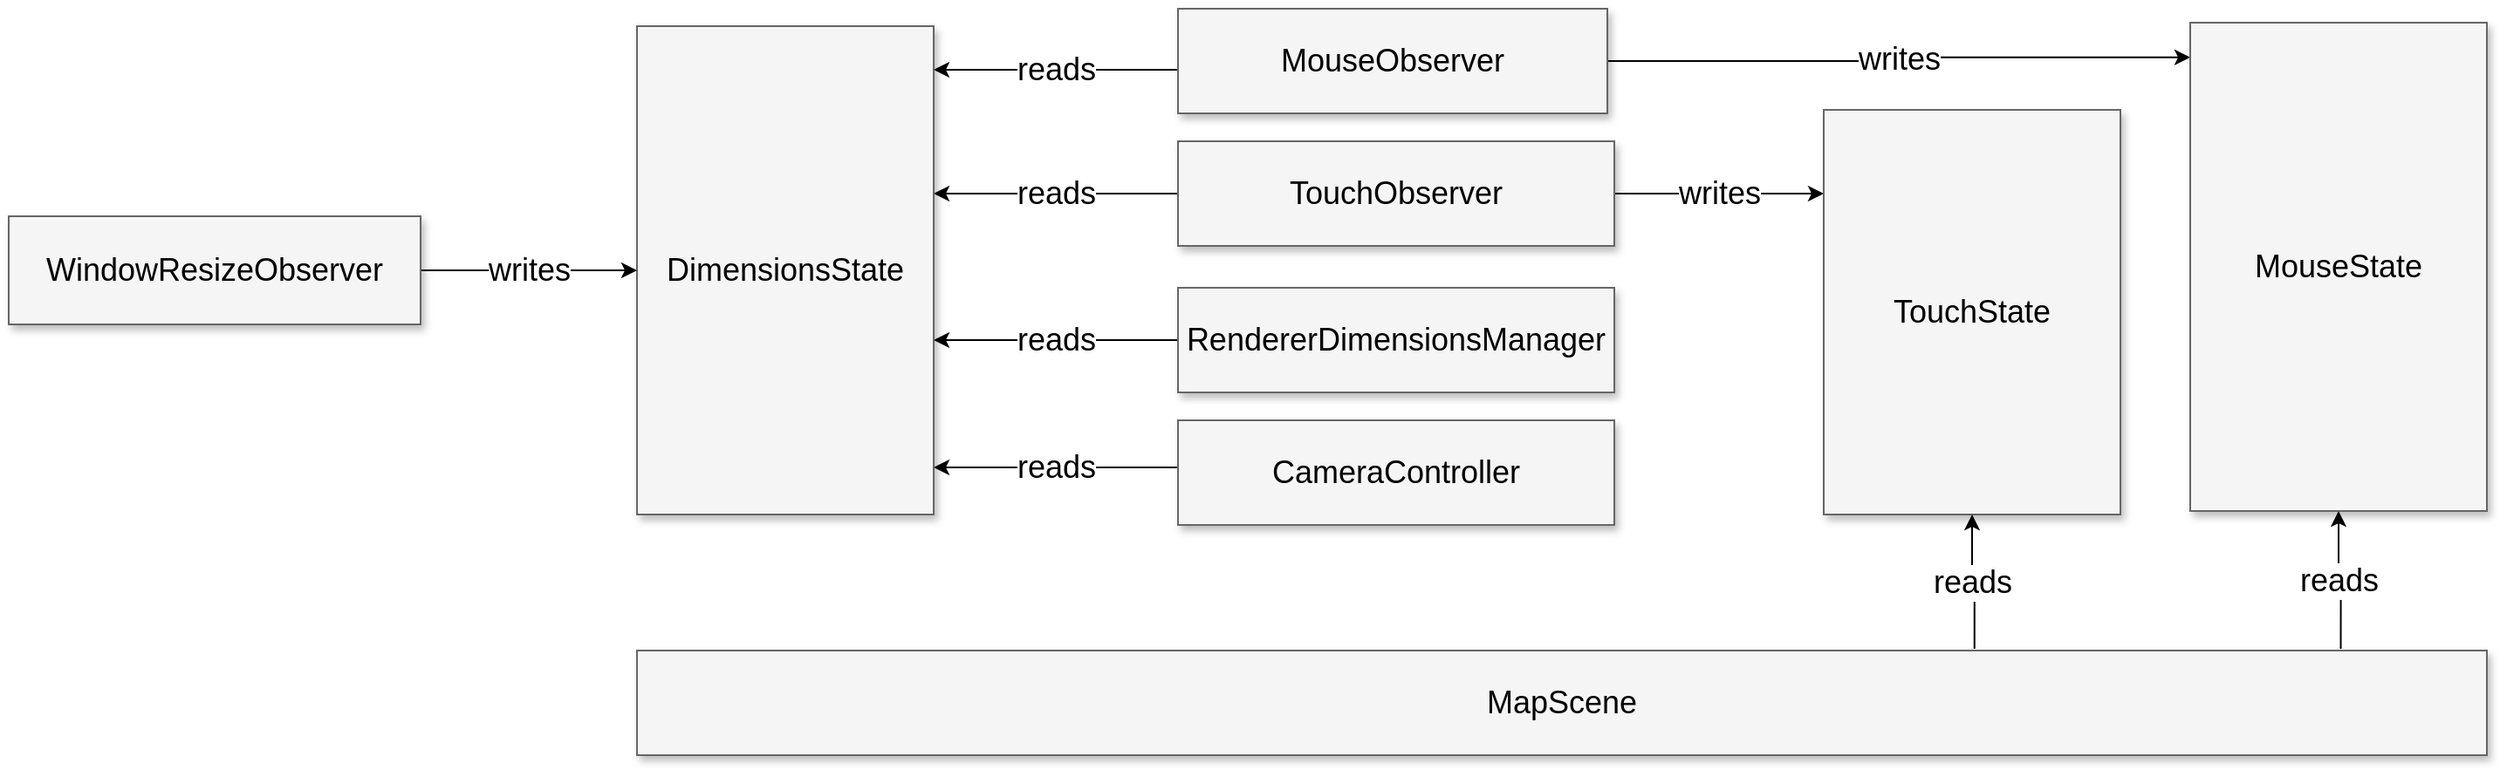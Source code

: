 <mxfile version="14.4.3" type="device"><diagram name="Page-1" id="90a13364-a465-7bf4-72fc-28e22215d7a0"><mxGraphModel dx="2046" dy="1197" grid="1" gridSize="10" guides="1" tooltips="1" connect="1" arrows="1" fold="1" page="1" pageScale="1.5" pageWidth="1169" pageHeight="826" background="#ffffff" math="0" shadow="0"><root><mxCell id="0" style=";html=1;"/><mxCell id="1" style=";html=1;" parent="0"/><mxCell id="3a17f1ce550125da-13" value="reads" style="edgeStyle=elbowEdgeStyle;rounded=0;html=1;startArrow=classic;startFill=1;jettySize=auto;orthogonalLoop=1;fontSize=18;elbow=vertical;endArrow=none;endFill=0;" parent="1" source="3a17f1ce550125da-2" target="3a17f1ce550125da-4" edge="1"><mxGeometry relative="1" as="geometry"/></mxCell><mxCell id="3a17f1ce550125da-14" value="reads" style="edgeStyle=elbowEdgeStyle;rounded=0;html=1;startArrow=classic;startFill=1;jettySize=auto;orthogonalLoop=1;fontSize=18;elbow=vertical;endArrow=none;endFill=0;" parent="1" source="3a17f1ce550125da-2" target="3a17f1ce550125da-5" edge="1"><mxGeometry relative="1" as="geometry"/></mxCell><mxCell id="3a17f1ce550125da-15" value="reads" style="edgeStyle=elbowEdgeStyle;rounded=0;html=1;startArrow=classic;startFill=1;jettySize=auto;orthogonalLoop=1;fontSize=18;elbow=vertical;endArrow=none;endFill=0;" parent="1" source="3a17f1ce550125da-2" target="3a17f1ce550125da-6" edge="1"><mxGeometry relative="1" as="geometry"/></mxCell><mxCell id="3a17f1ce550125da-16" value="reads" style="edgeStyle=elbowEdgeStyle;rounded=0;html=1;startArrow=classic;startFill=1;jettySize=auto;orthogonalLoop=1;fontSize=18;elbow=vertical;endArrow=none;endFill=0;" parent="1" source="3a17f1ce550125da-2" target="3a17f1ce550125da-7" edge="1"><mxGeometry relative="1" as="geometry"/></mxCell><mxCell id="3a17f1ce550125da-2" value="DimensionsState" style="whiteSpace=wrap;html=1;shadow=1;fontSize=18;fillColor=#f5f5f5;strokeColor=#666666;" parent="1" vertex="1"><mxGeometry x="390" y="482" width="170" height="280" as="geometry"/></mxCell><mxCell id="94hL88gHDs0KyiRgQle1-3" value="writes" style="edgeStyle=orthogonalEdgeStyle;rounded=0;orthogonalLoop=1;jettySize=auto;html=1;entryX=0;entryY=0.071;entryDx=0;entryDy=0;entryPerimeter=0;fontSize=18;" edge="1" parent="1" source="3a17f1ce550125da-4" target="94hL88gHDs0KyiRgQle1-2"><mxGeometry relative="1" as="geometry"/></mxCell><mxCell id="3a17f1ce550125da-4" value="MouseObserver" style="whiteSpace=wrap;html=1;shadow=1;fontSize=18;fillColor=#f5f5f5;strokeColor=#666666;" parent="1" vertex="1"><mxGeometry x="700" y="472" width="246" height="60" as="geometry"/></mxCell><mxCell id="94hL88gHDs0KyiRgQle1-11" value="writes" style="edgeStyle=orthogonalEdgeStyle;rounded=0;orthogonalLoop=1;jettySize=auto;html=1;entryX=0;entryY=0.207;entryDx=0;entryDy=0;entryPerimeter=0;startArrow=none;startFill=0;endArrow=classic;endFill=1;fontSize=18;" edge="1" parent="1" source="3a17f1ce550125da-5" target="94hL88gHDs0KyiRgQle1-7"><mxGeometry relative="1" as="geometry"/></mxCell><mxCell id="3a17f1ce550125da-5" value="TouchObserver&lt;br&gt;" style="whiteSpace=wrap;html=1;shadow=1;fontSize=18;fillColor=#f5f5f5;strokeColor=#666666;" parent="1" vertex="1"><mxGeometry x="700" y="548" width="250" height="60" as="geometry"/></mxCell><mxCell id="3a17f1ce550125da-6" value="&lt;span&gt;RendererDimensionsManager&lt;/span&gt;" style="whiteSpace=wrap;html=1;shadow=1;fontSize=18;fillColor=#f5f5f5;strokeColor=#666666;" parent="1" vertex="1"><mxGeometry x="700" y="632" width="250" height="60" as="geometry"/></mxCell><mxCell id="3a17f1ce550125da-7" value="CameraController" style="whiteSpace=wrap;html=1;shadow=1;fontSize=18;fillColor=#f5f5f5;strokeColor=#666666;" parent="1" vertex="1"><mxGeometry x="700" y="708" width="250" height="60" as="geometry"/></mxCell><mxCell id="3qihBShwi6IlkUhMsAf3-2" value="writes" style="edgeStyle=orthogonalEdgeStyle;rounded=0;orthogonalLoop=1;jettySize=auto;html=1;entryX=0;entryY=0.5;entryDx=0;entryDy=0;fontSize=18;" parent="1" source="3a17f1ce550125da-8" target="3a17f1ce550125da-2" edge="1"><mxGeometry relative="1" as="geometry"/></mxCell><mxCell id="3a17f1ce550125da-8" value="WindowResizeObserver" style="whiteSpace=wrap;html=1;shadow=1;fontSize=18;fillColor=#f5f5f5;strokeColor=#666666;" parent="1" vertex="1"><mxGeometry x="30" y="591" width="236" height="62" as="geometry"/></mxCell><mxCell id="94hL88gHDs0KyiRgQle1-6" value="reads&lt;br&gt;" style="edgeStyle=orthogonalEdgeStyle;rounded=0;orthogonalLoop=1;jettySize=auto;html=1;exitX=0.5;exitY=1;exitDx=0;exitDy=0;entryX=0.921;entryY=-0.017;entryDx=0;entryDy=0;fontSize=18;startArrow=classic;startFill=1;endArrow=none;endFill=0;entryPerimeter=0;" edge="1" parent="1" source="94hL88gHDs0KyiRgQle1-2" target="94hL88gHDs0KyiRgQle1-4"><mxGeometry relative="1" as="geometry"/></mxCell><mxCell id="94hL88gHDs0KyiRgQle1-2" value="MouseState" style="whiteSpace=wrap;html=1;shadow=1;fontSize=18;fillColor=#f5f5f5;strokeColor=#666666;" vertex="1" parent="1"><mxGeometry x="1280" y="480" width="170" height="280" as="geometry"/></mxCell><mxCell id="94hL88gHDs0KyiRgQle1-4" value="MapScene" style="whiteSpace=wrap;html=1;shadow=1;fontSize=18;fillColor=#f5f5f5;strokeColor=#666666;" vertex="1" parent="1"><mxGeometry x="390" y="840" width="1060" height="60" as="geometry"/></mxCell><mxCell id="94hL88gHDs0KyiRgQle1-7" value="TouchState" style="whiteSpace=wrap;html=1;shadow=1;fontSize=18;fillColor=#f5f5f5;strokeColor=#666666;" vertex="1" parent="1"><mxGeometry x="1070" y="530" width="170" height="232" as="geometry"/></mxCell><mxCell id="94hL88gHDs0KyiRgQle1-13" value="reads&lt;br&gt;" style="edgeStyle=orthogonalEdgeStyle;rounded=0;orthogonalLoop=1;jettySize=auto;html=1;fontSize=18;startArrow=classic;startFill=1;endArrow=none;endFill=0;exitX=0.5;exitY=1;exitDx=0;exitDy=0;entryX=0.723;entryY=-0.017;entryDx=0;entryDy=0;entryPerimeter=0;" edge="1" parent="1" source="94hL88gHDs0KyiRgQle1-7" target="94hL88gHDs0KyiRgQle1-4"><mxGeometry relative="1" as="geometry"><mxPoint x="1130" y="780" as="sourcePoint"/><mxPoint x="1155" y="1120" as="targetPoint"/></mxGeometry></mxCell></root></mxGraphModel></diagram></mxfile>
